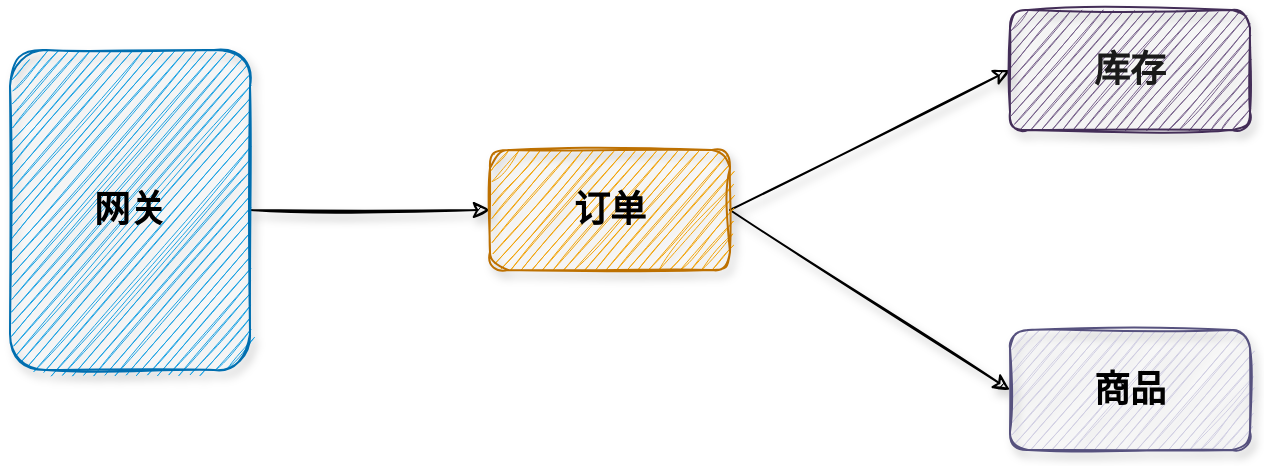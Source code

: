 <mxfile version="15.9.1" type="device"><diagram id="iWaI4kCnEV-yXLbxr8Ay" name="下订单"><mxGraphModel dx="1038" dy="561" grid="1" gridSize="10" guides="1" tooltips="1" connect="1" arrows="1" fold="1" page="1" pageScale="1" pageWidth="827" pageHeight="1169" math="0" shadow="0"><root><mxCell id="0"/><mxCell id="1" parent="0"/><mxCell id="odx1ZzRysn3sPymCaLyI-8" style="edgeStyle=orthogonalEdgeStyle;rounded=0;orthogonalLoop=1;jettySize=auto;html=1;entryX=0;entryY=0.5;entryDx=0;entryDy=0;fontSize=18;shadow=1;sketch=1;endArrow=classic;endFill=1;" edge="1" parent="1" source="odx1ZzRysn3sPymCaLyI-1" target="odx1ZzRysn3sPymCaLyI-2"><mxGeometry relative="1" as="geometry"/></mxCell><mxCell id="odx1ZzRysn3sPymCaLyI-1" value="&lt;font style=&quot;font-size: 18px&quot; color=&quot;#000000&quot;&gt;&lt;b&gt;网关&lt;/b&gt;&lt;/font&gt;" style="rounded=1;whiteSpace=wrap;html=1;fillColor=#1ba1e2;strokeColor=#006EAF;fontColor=#ffffff;shadow=1;sketch=1;" vertex="1" parent="1"><mxGeometry x="130" y="140" width="120" height="160" as="geometry"/></mxCell><mxCell id="odx1ZzRysn3sPymCaLyI-10" style="edgeStyle=none;rounded=0;orthogonalLoop=1;jettySize=auto;html=1;entryX=0;entryY=0.5;entryDx=0;entryDy=0;fontSize=18;exitX=1;exitY=0.5;exitDx=0;exitDy=0;shadow=1;sketch=1;" edge="1" parent="1" source="odx1ZzRysn3sPymCaLyI-2" target="odx1ZzRysn3sPymCaLyI-3"><mxGeometry relative="1" as="geometry"/></mxCell><mxCell id="odx1ZzRysn3sPymCaLyI-11" style="edgeStyle=none;rounded=0;orthogonalLoop=1;jettySize=auto;html=1;entryX=0;entryY=0.5;entryDx=0;entryDy=0;fontSize=18;exitX=1;exitY=0.5;exitDx=0;exitDy=0;shadow=1;sketch=1;" edge="1" parent="1" source="odx1ZzRysn3sPymCaLyI-2" target="odx1ZzRysn3sPymCaLyI-7"><mxGeometry relative="1" as="geometry"/></mxCell><mxCell id="odx1ZzRysn3sPymCaLyI-2" value="&lt;b&gt;订单&lt;/b&gt;" style="rounded=1;whiteSpace=wrap;html=1;fontSize=18;fillColor=#f0a30a;fontColor=#000000;strokeColor=#BD7000;shadow=1;sketch=1;" vertex="1" parent="1"><mxGeometry x="370" y="190" width="120" height="60" as="geometry"/></mxCell><mxCell id="odx1ZzRysn3sPymCaLyI-3" value="&lt;b&gt;商品&lt;/b&gt;" style="rounded=1;whiteSpace=wrap;html=1;fontSize=18;fillColor=#d0cee2;strokeColor=#56517e;shadow=1;sketch=1;" vertex="1" parent="1"><mxGeometry x="630" y="280" width="120" height="60" as="geometry"/></mxCell><mxCell id="odx1ZzRysn3sPymCaLyI-7" value="&lt;b&gt;&lt;font color=&quot;#1a1a1a&quot;&gt;库存&lt;/font&gt;&lt;/b&gt;" style="rounded=1;whiteSpace=wrap;html=1;fontSize=18;fillColor=#76608a;fontColor=#ffffff;strokeColor=#432D57;shadow=1;sketch=1;" vertex="1" parent="1"><mxGeometry x="630" y="120" width="120" height="60" as="geometry"/></mxCell></root></mxGraphModel></diagram></mxfile>